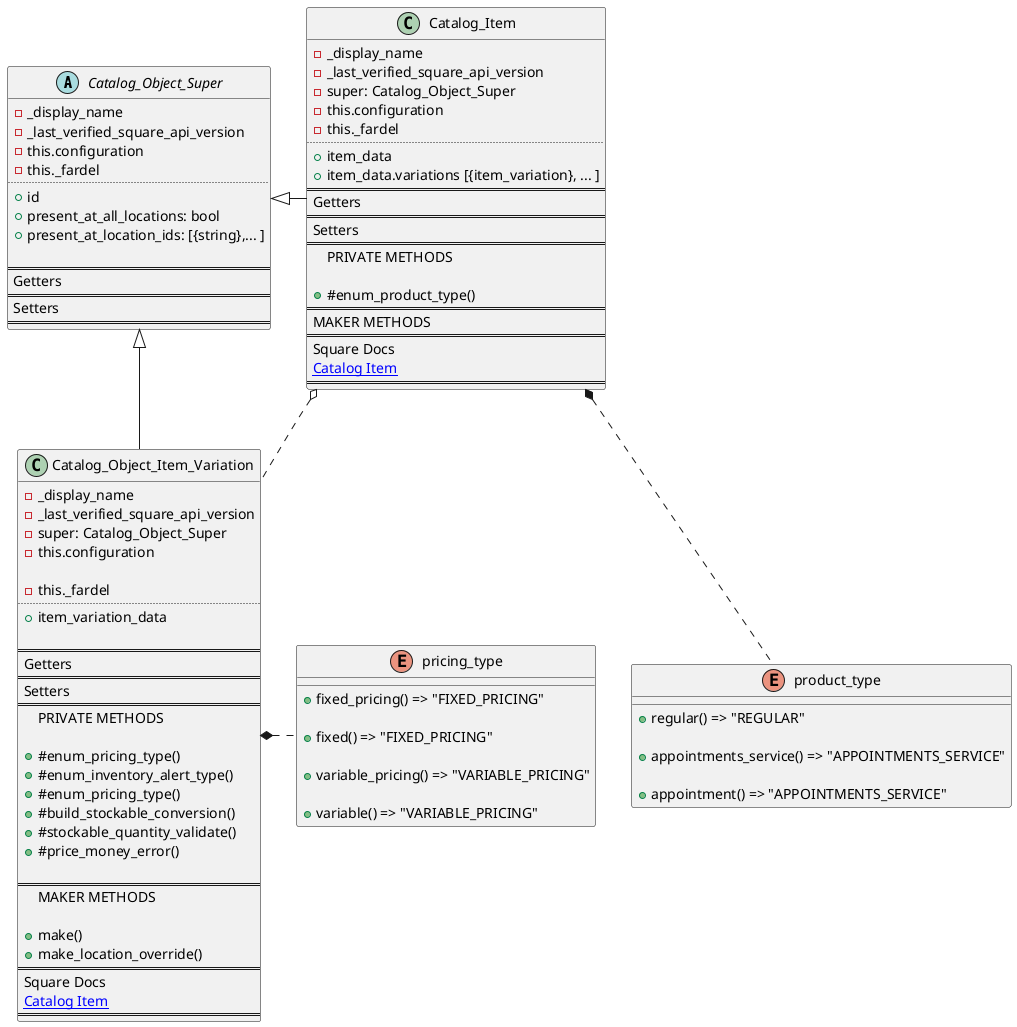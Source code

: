 @startuml
'https://plantuml.com/class-diagram

' arrows with one dash display horizontally
' arrows with two dashes display vertically

Catalog_Object_Super <|- Catalog_Item
Catalog_Object_Super <|- Catalog_Object_Item_Variation
Catalog_Object_Item_Variation *. pricing_type
Catalog_Item *.. product_type
Catalog_Item o.. Catalog_Object_Item_Variation

abstract class Catalog_Object_Super {
- _display_name
- _last_verified_square_api_version
- this.configuration
- this._fardel
..
+id
+present_at_all_locations: bool
+present_at_location_ids: [{string},... ]

==
Getters
==
Setters
==
}

class Catalog_Item{
- _display_name
- _last_verified_square_api_version
- super: Catalog_Object_Super
- this.configuration
- this._fardel
..
+ item_data
+ item_data.variations [{item_variation}, ... ]
==
Getters
==
Setters
==
PRIVATE METHODS

+#enum_product_type()
==
MAKER METHODS
==
Square Docs
[[https://developer.squareup.com/reference/square/objects/CatalogItem Catalog Item]]
==
}

class Catalog_Object_Item_Variation{
-_display_name
-_last_verified_square_api_version
-super: Catalog_Object_Super
-this.configuration

-this._fardel
..
+item_variation_data

==
Getters
==
Setters
==
PRIVATE METHODS

+#enum_pricing_type()
+#enum_inventory_alert_type()
+#enum_pricing_type()
+#build_stockable_conversion()
+#stockable_quantity_validate()
+#price_money_error()

==
MAKER METHODS

+make()
+make_location_override()
==
Square Docs
[[https://developer.squareup.com/reference/square/objects/CatalogItemVariation Catalog Item]]
==
}



enum product_type {
+regular() => "REGULAR"

+appointments_service() => "APPOINTMENTS_SERVICE"

+appointment() => "APPOINTMENTS_SERVICE"
}

enum pricing_type {
+fixed_pricing() => "FIXED_PRICING"

+fixed() => "FIXED_PRICING"

+variable_pricing() => "VARIABLE_PRICING"

+variable() => "VARIABLE_PRICING"
}

@enduml